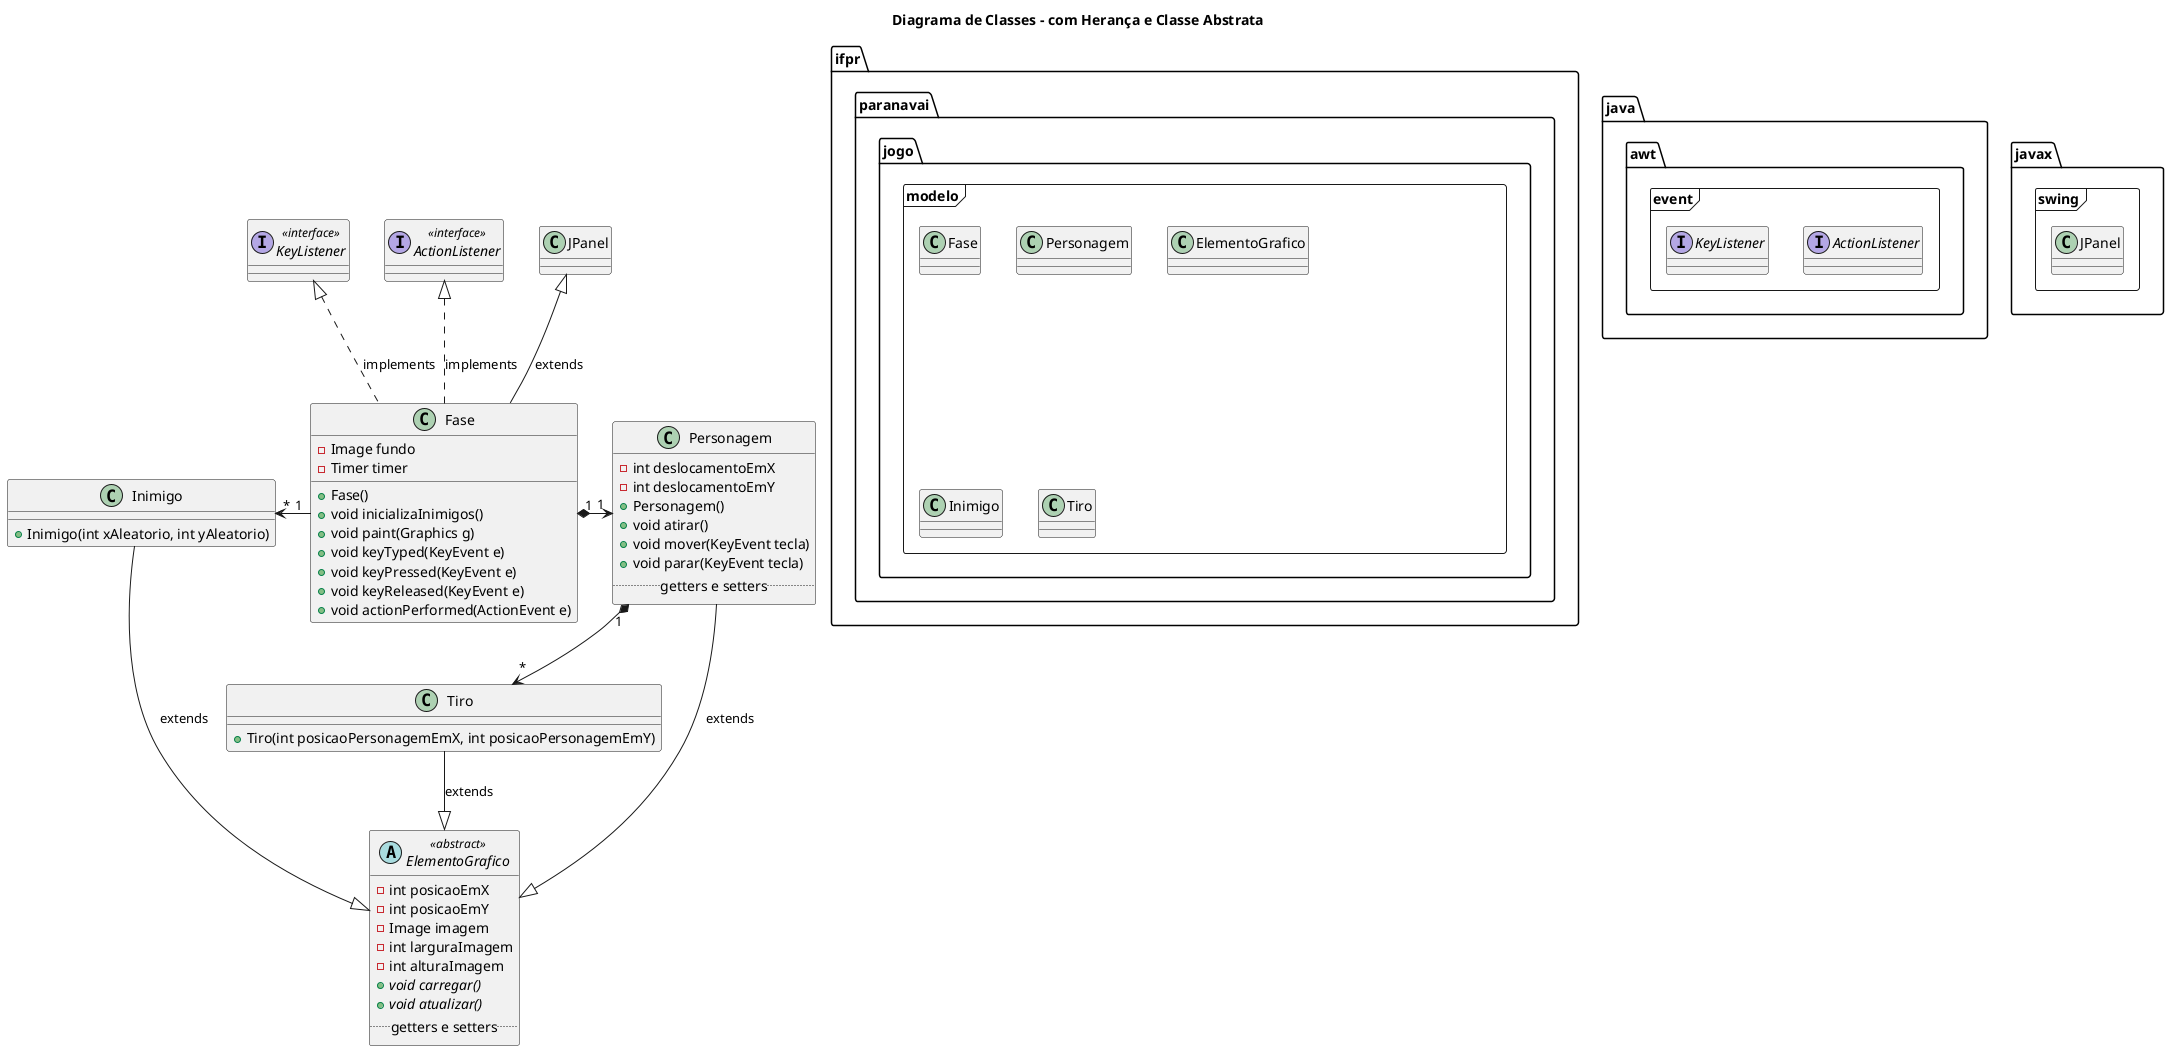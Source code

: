 @startuml

title Diagrama de Classes - com Herança e Classe Abstrata

package ifpr.paranavai.jogo.modelo <<Frame>> {
    class Fase
    class Personagem
    class Inimigo
    class Tiro
    class ElementoGrafico
    note right of ElementoGrafico::carregar
        Itálico indica que
        o método é abstrato
    end note
}

package java.awt.event <<Frame>> {
    interface ActionListener
    interface KeyListener
}


package javax.swing <<Frame>> {
  class JPanel
}

abstract class ElementoGrafico <<abstract>> {
    -int posicaoEmX
    -int posicaoEmY
    -Image imagem
    -int larguraImagem
    -int alturaImagem    
    +{abstract} void carregar()
    +{abstract} void atualizar()
    .. getters e setters ..
}

class Fase {
    -Image fundo
    -Timer timer
    +Fase()
    +void inicializaInimigos()
    +void paint(Graphics g)
    +void keyTyped(KeyEvent e)
    +void keyPressed(KeyEvent e)
    +void keyReleased(KeyEvent e)
    +void actionPerformed(ActionEvent e)
}

class Personagem{
    -int deslocamentoEmX
    -int deslocamentoEmY
    +Personagem()
    +void atirar()
    +void mover(KeyEvent tecla)
    +void parar(KeyEvent tecla)
    .. getters e setters ..
}

class Inimigo{
    +Inimigo(int xAleatorio, int yAleatorio)
}
class Tiro{
    +Tiro(int posicaoPersonagemEmX, int posicaoPersonagemEmY)
}

class JPanel
interface ActionListener <<interface>>
interface KeyListener <<interface>>

Fase -up-|> JPanel: extends
Fase -up.|> ActionListener: implements
Fase -up.|> KeyListener: implements

Fase "1" *-right-> "1" Personagem
Inimigo "*" <-right- "1" Fase

Personagem "1" *--> "*" Tiro
Personagem --|> ElementoGrafico: extends

Tiro --|> ElementoGrafico: extends

Inimigo --|> ElementoGrafico: extends
@enduml